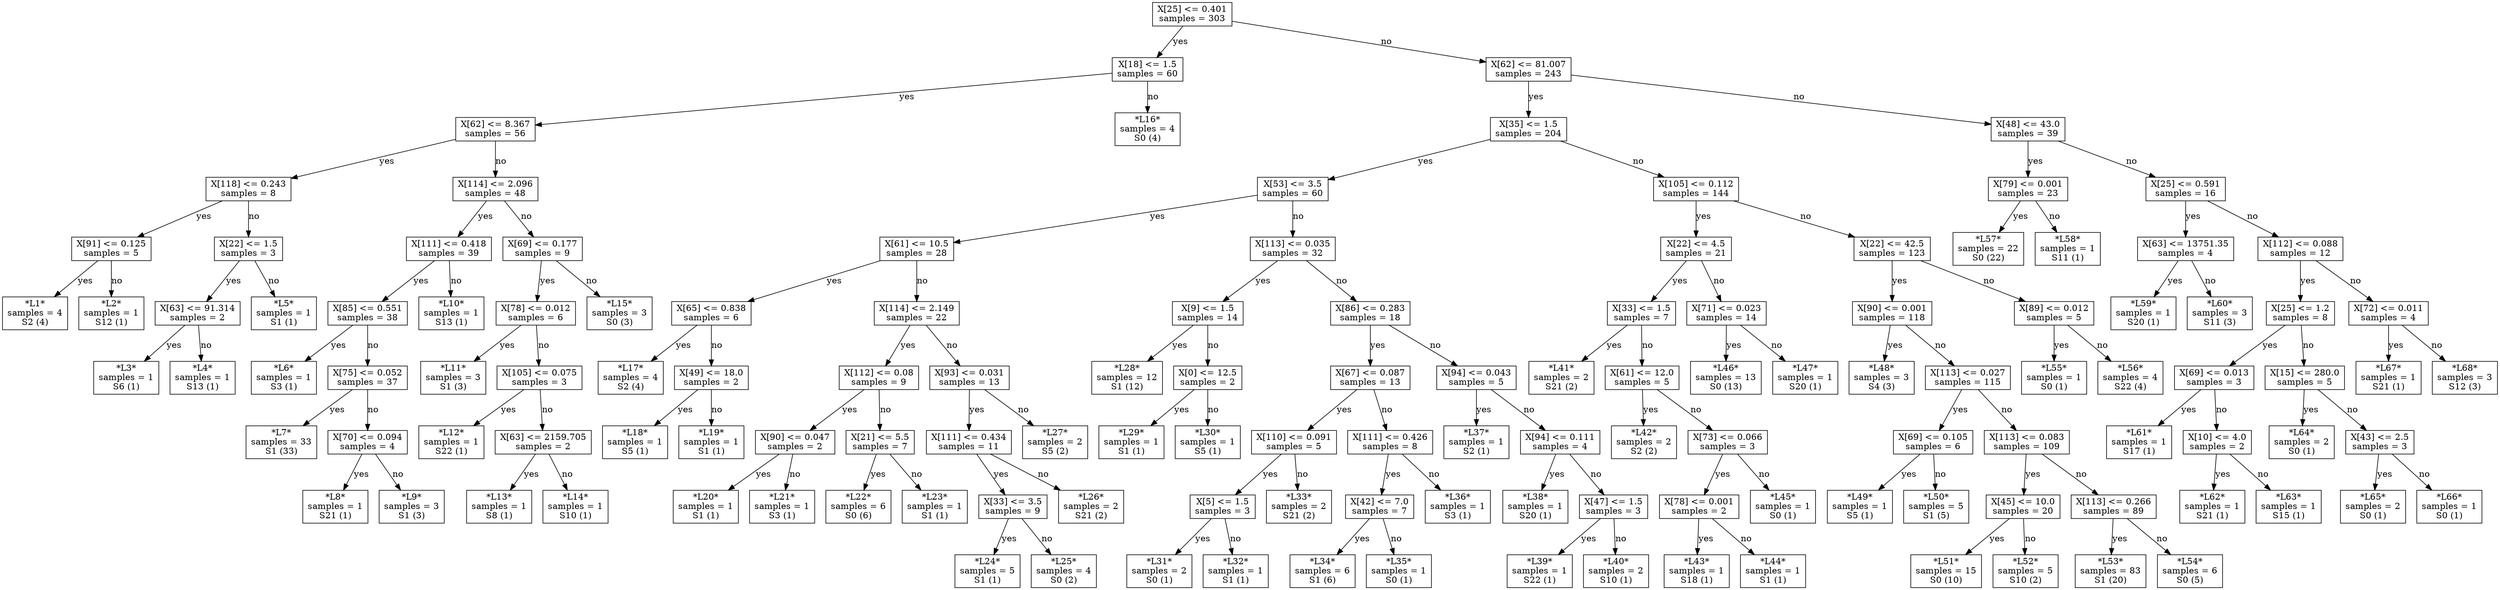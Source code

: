 digraph Tree {
node [shape=box] ;
0 [label="X[25] <= 0.401\nsamples = 303\n"] ;
1 [label="X[18] <= 1.5\nsamples = 60\n"] ;
0 -> 1 [label="yes"];
2 [label="X[62] <= 8.367\nsamples = 56\n"] ;
1 -> 2 [label="yes"];
3 [label="X[118] <= 0.243\nsamples = 8\n"] ;
2 -> 3 [label="yes"];
4 [label="X[91] <= 0.125\nsamples = 5\n"] ;
3 -> 4 [label="yes"];
5 [label="*L1*\nsamples = 4\nS2 (4)\n"] ;
4 -> 5 [label="yes"];
6 [label="*L2*\nsamples = 1\nS12 (1)\n"] ;
4 -> 6 [label="no"];
7 [label="X[22] <= 1.5\nsamples = 3\n"] ;
3 -> 7 [label="no"];
8 [label="X[63] <= 91.314\nsamples = 2\n"] ;
7 -> 8 [label="yes"];
9 [label="*L3*\nsamples = 1\nS6 (1)\n"] ;
8 -> 9 [label="yes"];
10 [label="*L4*\nsamples = 1\nS13 (1)\n"] ;
8 -> 10 [label="no"];
11 [label="*L5*\nsamples = 1\nS1 (1)\n"] ;
7 -> 11 [label="no"];
12 [label="X[114] <= 2.096\nsamples = 48\n"] ;
2 -> 12 [label="no"];
13 [label="X[111] <= 0.418\nsamples = 39\n"] ;
12 -> 13 [label="yes"];
14 [label="X[85] <= 0.551\nsamples = 38\n"] ;
13 -> 14 [label="yes"];
15 [label="*L6*\nsamples = 1\nS3 (1)\n"] ;
14 -> 15 [label="yes"];
16 [label="X[75] <= 0.052\nsamples = 37\n"] ;
14 -> 16 [label="no"];
17 [label="*L7*\nsamples = 33\nS1 (33)\n"] ;
16 -> 17 [label="yes"];
18 [label="X[70] <= 0.094\nsamples = 4\n"] ;
16 -> 18 [label="no"];
19 [label="*L8*\nsamples = 1\nS21 (1)\n"] ;
18 -> 19 [label="yes"];
20 [label="*L9*\nsamples = 3\nS1 (3)\n"] ;
18 -> 20 [label="no"];
21 [label="*L10*\nsamples = 1\nS13 (1)\n"] ;
13 -> 21 [label="no"];
22 [label="X[69] <= 0.177\nsamples = 9\n"] ;
12 -> 22 [label="no"];
23 [label="X[78] <= 0.012\nsamples = 6\n"] ;
22 -> 23 [label="yes"];
24 [label="*L11*\nsamples = 3\nS1 (3)\n"] ;
23 -> 24 [label="yes"];
25 [label="X[105] <= 0.075\nsamples = 3\n"] ;
23 -> 25 [label="no"];
26 [label="*L12*\nsamples = 1\nS22 (1)\n"] ;
25 -> 26 [label="yes"];
27 [label="X[63] <= 2159.705\nsamples = 2\n"] ;
25 -> 27 [label="no"];
28 [label="*L13*\nsamples = 1\nS8 (1)\n"] ;
27 -> 28 [label="yes"];
29 [label="*L14*\nsamples = 1\nS10 (1)\n"] ;
27 -> 29 [label="no"];
30 [label="*L15*\nsamples = 3\nS0 (3)\n"] ;
22 -> 30 [label="no"];
31 [label="*L16*\nsamples = 4\nS0 (4)\n"] ;
1 -> 31 [label="no"];
32 [label="X[62] <= 81.007\nsamples = 243\n"] ;
0 -> 32 [label="no"];
33 [label="X[35] <= 1.5\nsamples = 204\n"] ;
32 -> 33 [label="yes"];
34 [label="X[53] <= 3.5\nsamples = 60\n"] ;
33 -> 34 [label="yes"];
35 [label="X[61] <= 10.5\nsamples = 28\n"] ;
34 -> 35 [label="yes"];
36 [label="X[65] <= 0.838\nsamples = 6\n"] ;
35 -> 36 [label="yes"];
37 [label="*L17*\nsamples = 4\nS2 (4)\n"] ;
36 -> 37 [label="yes"];
38 [label="X[49] <= 18.0\nsamples = 2\n"] ;
36 -> 38 [label="no"];
39 [label="*L18*\nsamples = 1\nS5 (1)\n"] ;
38 -> 39 [label="yes"];
40 [label="*L19*\nsamples = 1\nS1 (1)\n"] ;
38 -> 40 [label="no"];
41 [label="X[114] <= 2.149\nsamples = 22\n"] ;
35 -> 41 [label="no"];
42 [label="X[112] <= 0.08\nsamples = 9\n"] ;
41 -> 42 [label="yes"];
43 [label="X[90] <= 0.047\nsamples = 2\n"] ;
42 -> 43 [label="yes"];
44 [label="*L20*\nsamples = 1\nS1 (1)\n"] ;
43 -> 44 [label="yes"];
45 [label="*L21*\nsamples = 1\nS3 (1)\n"] ;
43 -> 45 [label="no"];
46 [label="X[21] <= 5.5\nsamples = 7\n"] ;
42 -> 46 [label="no"];
47 [label="*L22*\nsamples = 6\nS0 (6)\n"] ;
46 -> 47 [label="yes"];
48 [label="*L23*\nsamples = 1\nS1 (1)\n"] ;
46 -> 48 [label="no"];
49 [label="X[93] <= 0.031\nsamples = 13\n"] ;
41 -> 49 [label="no"];
50 [label="X[111] <= 0.434\nsamples = 11\n"] ;
49 -> 50 [label="yes"];
51 [label="X[33] <= 3.5\nsamples = 9\n"] ;
50 -> 51 [label="yes"];
52 [label="*L24*\nsamples = 5\nS1 (1)\n"] ;
51 -> 52 [label="yes"];
53 [label="*L25*\nsamples = 4\nS0 (2)\n"] ;
51 -> 53 [label="no"];
54 [label="*L26*\nsamples = 2\nS21 (2)\n"] ;
50 -> 54 [label="no"];
55 [label="*L27*\nsamples = 2\nS5 (2)\n"] ;
49 -> 55 [label="no"];
56 [label="X[113] <= 0.035\nsamples = 32\n"] ;
34 -> 56 [label="no"];
57 [label="X[9] <= 1.5\nsamples = 14\n"] ;
56 -> 57 [label="yes"];
58 [label="*L28*\nsamples = 12\nS1 (12)\n"] ;
57 -> 58 [label="yes"];
59 [label="X[0] <= 12.5\nsamples = 2\n"] ;
57 -> 59 [label="no"];
60 [label="*L29*\nsamples = 1\nS1 (1)\n"] ;
59 -> 60 [label="yes"];
61 [label="*L30*\nsamples = 1\nS5 (1)\n"] ;
59 -> 61 [label="no"];
62 [label="X[86] <= 0.283\nsamples = 18\n"] ;
56 -> 62 [label="no"];
63 [label="X[67] <= 0.087\nsamples = 13\n"] ;
62 -> 63 [label="yes"];
64 [label="X[110] <= 0.091\nsamples = 5\n"] ;
63 -> 64 [label="yes"];
65 [label="X[5] <= 1.5\nsamples = 3\n"] ;
64 -> 65 [label="yes"];
66 [label="*L31*\nsamples = 2\nS0 (1)\n"] ;
65 -> 66 [label="yes"];
67 [label="*L32*\nsamples = 1\nS1 (1)\n"] ;
65 -> 67 [label="no"];
68 [label="*L33*\nsamples = 2\nS21 (2)\n"] ;
64 -> 68 [label="no"];
69 [label="X[111] <= 0.426\nsamples = 8\n"] ;
63 -> 69 [label="no"];
70 [label="X[42] <= 7.0\nsamples = 7\n"] ;
69 -> 70 [label="yes"];
71 [label="*L34*\nsamples = 6\nS1 (6)\n"] ;
70 -> 71 [label="yes"];
72 [label="*L35*\nsamples = 1\nS0 (1)\n"] ;
70 -> 72 [label="no"];
73 [label="*L36*\nsamples = 1\nS3 (1)\n"] ;
69 -> 73 [label="no"];
74 [label="X[94] <= 0.043\nsamples = 5\n"] ;
62 -> 74 [label="no"];
75 [label="*L37*\nsamples = 1\nS2 (1)\n"] ;
74 -> 75 [label="yes"];
76 [label="X[94] <= 0.111\nsamples = 4\n"] ;
74 -> 76 [label="no"];
77 [label="*L38*\nsamples = 1\nS20 (1)\n"] ;
76 -> 77 [label="yes"];
78 [label="X[47] <= 1.5\nsamples = 3\n"] ;
76 -> 78 [label="no"];
79 [label="*L39*\nsamples = 1\nS22 (1)\n"] ;
78 -> 79 [label="yes"];
80 [label="*L40*\nsamples = 2\nS10 (1)\n"] ;
78 -> 80 [label="no"];
81 [label="X[105] <= 0.112\nsamples = 144\n"] ;
33 -> 81 [label="no"];
82 [label="X[22] <= 4.5\nsamples = 21\n"] ;
81 -> 82 [label="yes"];
83 [label="X[33] <= 1.5\nsamples = 7\n"] ;
82 -> 83 [label="yes"];
84 [label="*L41*\nsamples = 2\nS21 (2)\n"] ;
83 -> 84 [label="yes"];
85 [label="X[61] <= 12.0\nsamples = 5\n"] ;
83 -> 85 [label="no"];
86 [label="*L42*\nsamples = 2\nS2 (2)\n"] ;
85 -> 86 [label="yes"];
87 [label="X[73] <= 0.066\nsamples = 3\n"] ;
85 -> 87 [label="no"];
88 [label="X[78] <= 0.001\nsamples = 2\n"] ;
87 -> 88 [label="yes"];
89 [label="*L43*\nsamples = 1\nS18 (1)\n"] ;
88 -> 89 [label="yes"];
90 [label="*L44*\nsamples = 1\nS1 (1)\n"] ;
88 -> 90 [label="no"];
91 [label="*L45*\nsamples = 1\nS0 (1)\n"] ;
87 -> 91 [label="no"];
92 [label="X[71] <= 0.023\nsamples = 14\n"] ;
82 -> 92 [label="no"];
93 [label="*L46*\nsamples = 13\nS0 (13)\n"] ;
92 -> 93 [label="yes"];
94 [label="*L47*\nsamples = 1\nS20 (1)\n"] ;
92 -> 94 [label="no"];
95 [label="X[22] <= 42.5\nsamples = 123\n"] ;
81 -> 95 [label="no"];
96 [label="X[90] <= 0.001\nsamples = 118\n"] ;
95 -> 96 [label="yes"];
97 [label="*L48*\nsamples = 3\nS4 (3)\n"] ;
96 -> 97 [label="yes"];
98 [label="X[113] <= 0.027\nsamples = 115\n"] ;
96 -> 98 [label="no"];
99 [label="X[69] <= 0.105\nsamples = 6\n"] ;
98 -> 99 [label="yes"];
100 [label="*L49*\nsamples = 1\nS5 (1)\n"] ;
99 -> 100 [label="yes"];
101 [label="*L50*\nsamples = 5\nS1 (5)\n"] ;
99 -> 101 [label="no"];
102 [label="X[113] <= 0.083\nsamples = 109\n"] ;
98 -> 102 [label="no"];
103 [label="X[45] <= 10.0\nsamples = 20\n"] ;
102 -> 103 [label="yes"];
104 [label="*L51*\nsamples = 15\nS0 (10)\n"] ;
103 -> 104 [label="yes"];
105 [label="*L52*\nsamples = 5\nS10 (2)\n"] ;
103 -> 105 [label="no"];
106 [label="X[113] <= 0.266\nsamples = 89\n"] ;
102 -> 106 [label="no"];
107 [label="*L53*\nsamples = 83\nS1 (20)\n"] ;
106 -> 107 [label="yes"];
108 [label="*L54*\nsamples = 6\nS0 (5)\n"] ;
106 -> 108 [label="no"];
109 [label="X[89] <= 0.012\nsamples = 5\n"] ;
95 -> 109 [label="no"];
110 [label="*L55*\nsamples = 1\nS0 (1)\n"] ;
109 -> 110 [label="yes"];
111 [label="*L56*\nsamples = 4\nS22 (4)\n"] ;
109 -> 111 [label="no"];
112 [label="X[48] <= 43.0\nsamples = 39\n"] ;
32 -> 112 [label="no"];
113 [label="X[79] <= 0.001\nsamples = 23\n"] ;
112 -> 113 [label="yes"];
114 [label="*L57*\nsamples = 22\nS0 (22)\n"] ;
113 -> 114 [label="yes"];
115 [label="*L58*\nsamples = 1\nS11 (1)\n"] ;
113 -> 115 [label="no"];
116 [label="X[25] <= 0.591\nsamples = 16\n"] ;
112 -> 116 [label="no"];
117 [label="X[63] <= 13751.35\nsamples = 4\n"] ;
116 -> 117 [label="yes"];
118 [label="*L59*\nsamples = 1\nS20 (1)\n"] ;
117 -> 118 [label="yes"];
119 [label="*L60*\nsamples = 3\nS11 (3)\n"] ;
117 -> 119 [label="no"];
120 [label="X[112] <= 0.088\nsamples = 12\n"] ;
116 -> 120 [label="no"];
121 [label="X[25] <= 1.2\nsamples = 8\n"] ;
120 -> 121 [label="yes"];
122 [label="X[69] <= 0.013\nsamples = 3\n"] ;
121 -> 122 [label="yes"];
123 [label="*L61*\nsamples = 1\nS17 (1)\n"] ;
122 -> 123 [label="yes"];
124 [label="X[10] <= 4.0\nsamples = 2\n"] ;
122 -> 124 [label="no"];
125 [label="*L62*\nsamples = 1\nS21 (1)\n"] ;
124 -> 125 [label="yes"];
126 [label="*L63*\nsamples = 1\nS15 (1)\n"] ;
124 -> 126 [label="no"];
127 [label="X[15] <= 280.0\nsamples = 5\n"] ;
121 -> 127 [label="no"];
128 [label="*L64*\nsamples = 2\nS0 (1)\n"] ;
127 -> 128 [label="yes"];
129 [label="X[43] <= 2.5\nsamples = 3\n"] ;
127 -> 129 [label="no"];
130 [label="*L65*\nsamples = 2\nS0 (1)\n"] ;
129 -> 130 [label="yes"];
131 [label="*L66*\nsamples = 1\nS0 (1)\n"] ;
129 -> 131 [label="no"];
132 [label="X[72] <= 0.011\nsamples = 4\n"] ;
120 -> 132 [label="no"];
133 [label="*L67*\nsamples = 1\nS21 (1)\n"] ;
132 -> 133 [label="yes"];
134 [label="*L68*\nsamples = 3\nS12 (3)\n"] ;
132 -> 134 [label="no"];
}

